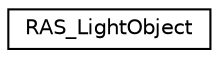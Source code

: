 digraph G
{
  edge [fontname="Helvetica",fontsize="10",labelfontname="Helvetica",labelfontsize="10"];
  node [fontname="Helvetica",fontsize="10",shape=record];
  rankdir=LR;
  Node1 [label="RAS_LightObject",height=0.2,width=0.4,color="black", fillcolor="white", style="filled",URL="$de/df8/structRAS__LightObject.html"];
}
